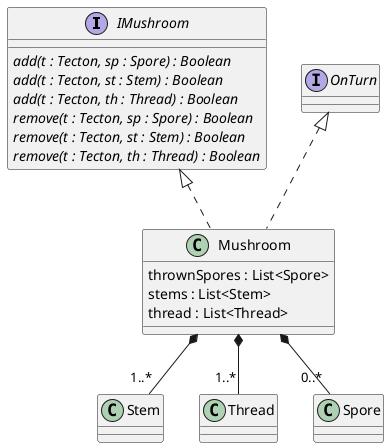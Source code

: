 @startuml mushroom

interface IMushroom{
    {abstract} add(t : Tecton, sp : Spore) : Boolean
    {abstract} add(t : Tecton, st : Stem) : Boolean
    {abstract} add(t : Tecton, th : Thread) : Boolean
    {abstract} remove(t : Tecton, sp : Spore) : Boolean
    {abstract} remove(t : Tecton, st : Stem) : Boolean
    {abstract} remove(t : Tecton, th : Thread) : Boolean
}

Mushroom *-- "1..*" Stem
Mushroom *-- "1..*" Thread
Mushroom *-- "0..*" Spore
class Mushroom implements IMushroom, OnTurn{
    thrownSpores : List<Spore>
    stems : List<Stem>
    thread : List<Thread>
}

@enduml